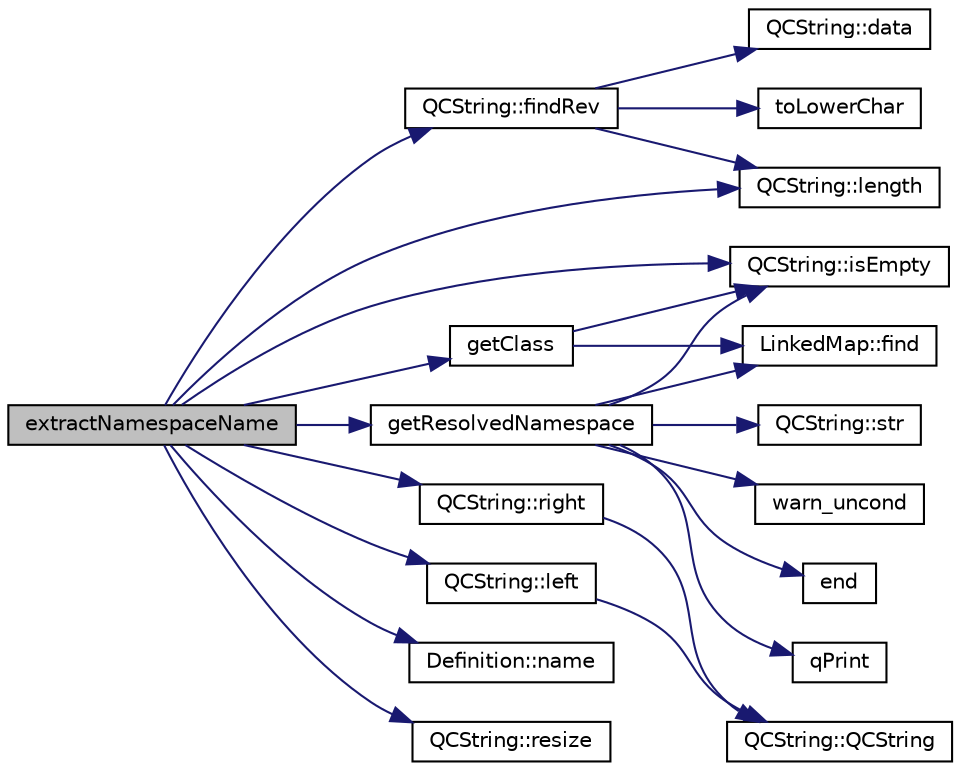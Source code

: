digraph "extractNamespaceName"
{
 // LATEX_PDF_SIZE
  edge [fontname="Helvetica",fontsize="10",labelfontname="Helvetica",labelfontsize="10"];
  node [fontname="Helvetica",fontsize="10",shape=record];
  rankdir="LR";
  Node1 [label="extractNamespaceName",height=0.2,width=0.4,color="black", fillcolor="grey75", style="filled", fontcolor="black",tooltip=" "];
  Node1 -> Node2 [color="midnightblue",fontsize="10",style="solid",fontname="Helvetica"];
  Node2 [label="QCString::findRev",height=0.2,width=0.4,color="black", fillcolor="white", style="filled",URL="$classQCString.html#ab47a6435c16d61d04fb448f1080b4e26",tooltip=" "];
  Node2 -> Node3 [color="midnightblue",fontsize="10",style="solid",fontname="Helvetica"];
  Node3 [label="QCString::data",height=0.2,width=0.4,color="black", fillcolor="white", style="filled",URL="$classQCString.html#ac3aa3ac1a1c36d3305eba22a2eb0d098",tooltip=" "];
  Node2 -> Node4 [color="midnightblue",fontsize="10",style="solid",fontname="Helvetica"];
  Node4 [label="QCString::length",height=0.2,width=0.4,color="black", fillcolor="white", style="filled",URL="$classQCString.html#ac52596733e9110b778019946d73fb268",tooltip=" "];
  Node2 -> Node5 [color="midnightblue",fontsize="10",style="solid",fontname="Helvetica"];
  Node5 [label="toLowerChar",height=0.2,width=0.4,color="black", fillcolor="white", style="filled",URL="$qcstring_8cpp.html#a4e545641f98651d4fb8299b407721f9b",tooltip=" "];
  Node1 -> Node6 [color="midnightblue",fontsize="10",style="solid",fontname="Helvetica"];
  Node6 [label="getClass",height=0.2,width=0.4,color="black", fillcolor="white", style="filled",URL="$classdef_8cpp.html#a9682735bd2cf0656eaa944f8b3e364a2",tooltip=" "];
  Node6 -> Node7 [color="midnightblue",fontsize="10",style="solid",fontname="Helvetica"];
  Node7 [label="LinkedMap::find",height=0.2,width=0.4,color="black", fillcolor="white", style="filled",URL="$classLinkedMap.html#ad7659775b7de962b4fe0921456baf4f4",tooltip=" "];
  Node6 -> Node8 [color="midnightblue",fontsize="10",style="solid",fontname="Helvetica"];
  Node8 [label="QCString::isEmpty",height=0.2,width=0.4,color="black", fillcolor="white", style="filled",URL="$classQCString.html#a621c4090d69ad7d05ef8e5234376c3d8",tooltip=" "];
  Node1 -> Node9 [color="midnightblue",fontsize="10",style="solid",fontname="Helvetica"];
  Node9 [label="getResolvedNamespace",height=0.2,width=0.4,color="black", fillcolor="white", style="filled",URL="$namespacedef_8cpp.html#ac29daa4ae4a11022a30d2deb6934624c",tooltip=" "];
  Node9 -> Node10 [color="midnightblue",fontsize="10",style="solid",fontname="Helvetica"];
  Node10 [label="end",height=0.2,width=0.4,color="black", fillcolor="white", style="filled",URL="$dir_8cpp.html#abb4720f72b574f81dc4f7aea0e653a64",tooltip=" "];
  Node9 -> Node7 [color="midnightblue",fontsize="10",style="solid",fontname="Helvetica"];
  Node9 -> Node8 [color="midnightblue",fontsize="10",style="solid",fontname="Helvetica"];
  Node9 -> Node11 [color="midnightblue",fontsize="10",style="solid",fontname="Helvetica"];
  Node11 [label="qPrint",height=0.2,width=0.4,color="black", fillcolor="white", style="filled",URL="$qcstring_8h.html#a9851ebb5ae2f65b4d2b1d08421edbfd2",tooltip=" "];
  Node9 -> Node12 [color="midnightblue",fontsize="10",style="solid",fontname="Helvetica"];
  Node12 [label="QCString::str",height=0.2,width=0.4,color="black", fillcolor="white", style="filled",URL="$classQCString.html#a9824b07232eea418ab3b3e7dc3178eec",tooltip=" "];
  Node9 -> Node13 [color="midnightblue",fontsize="10",style="solid",fontname="Helvetica"];
  Node13 [label="warn_uncond",height=0.2,width=0.4,color="black", fillcolor="white", style="filled",URL="$message_8cpp.html#a1fd98c6976d3826490804976e17eb83f",tooltip=" "];
  Node1 -> Node8 [color="midnightblue",fontsize="10",style="solid",fontname="Helvetica"];
  Node1 -> Node14 [color="midnightblue",fontsize="10",style="solid",fontname="Helvetica"];
  Node14 [label="QCString::left",height=0.2,width=0.4,color="black", fillcolor="white", style="filled",URL="$classQCString.html#aecf8b66312c4e97333219cc344c11a4f",tooltip=" "];
  Node14 -> Node15 [color="midnightblue",fontsize="10",style="solid",fontname="Helvetica"];
  Node15 [label="QCString::QCString",height=0.2,width=0.4,color="black", fillcolor="white", style="filled",URL="$classQCString.html#ad691e1087cc03e14e00d1147ae0ecab7",tooltip=" "];
  Node1 -> Node4 [color="midnightblue",fontsize="10",style="solid",fontname="Helvetica"];
  Node1 -> Node16 [color="midnightblue",fontsize="10",style="solid",fontname="Helvetica"];
  Node16 [label="Definition::name",height=0.2,width=0.4,color="black", fillcolor="white", style="filled",URL="$classDefinition.html#a9374fedd7f64fea7e0e164302d1a9e61",tooltip=" "];
  Node1 -> Node17 [color="midnightblue",fontsize="10",style="solid",fontname="Helvetica"];
  Node17 [label="QCString::resize",height=0.2,width=0.4,color="black", fillcolor="white", style="filled",URL="$classQCString.html#a993474e2da59141336e6105b8e154f2b",tooltip=" "];
  Node1 -> Node18 [color="midnightblue",fontsize="10",style="solid",fontname="Helvetica"];
  Node18 [label="QCString::right",height=0.2,width=0.4,color="black", fillcolor="white", style="filled",URL="$classQCString.html#a8f4aa5417f6a834f28c7148a1fe262d5",tooltip=" "];
  Node18 -> Node15 [color="midnightblue",fontsize="10",style="solid",fontname="Helvetica"];
}
